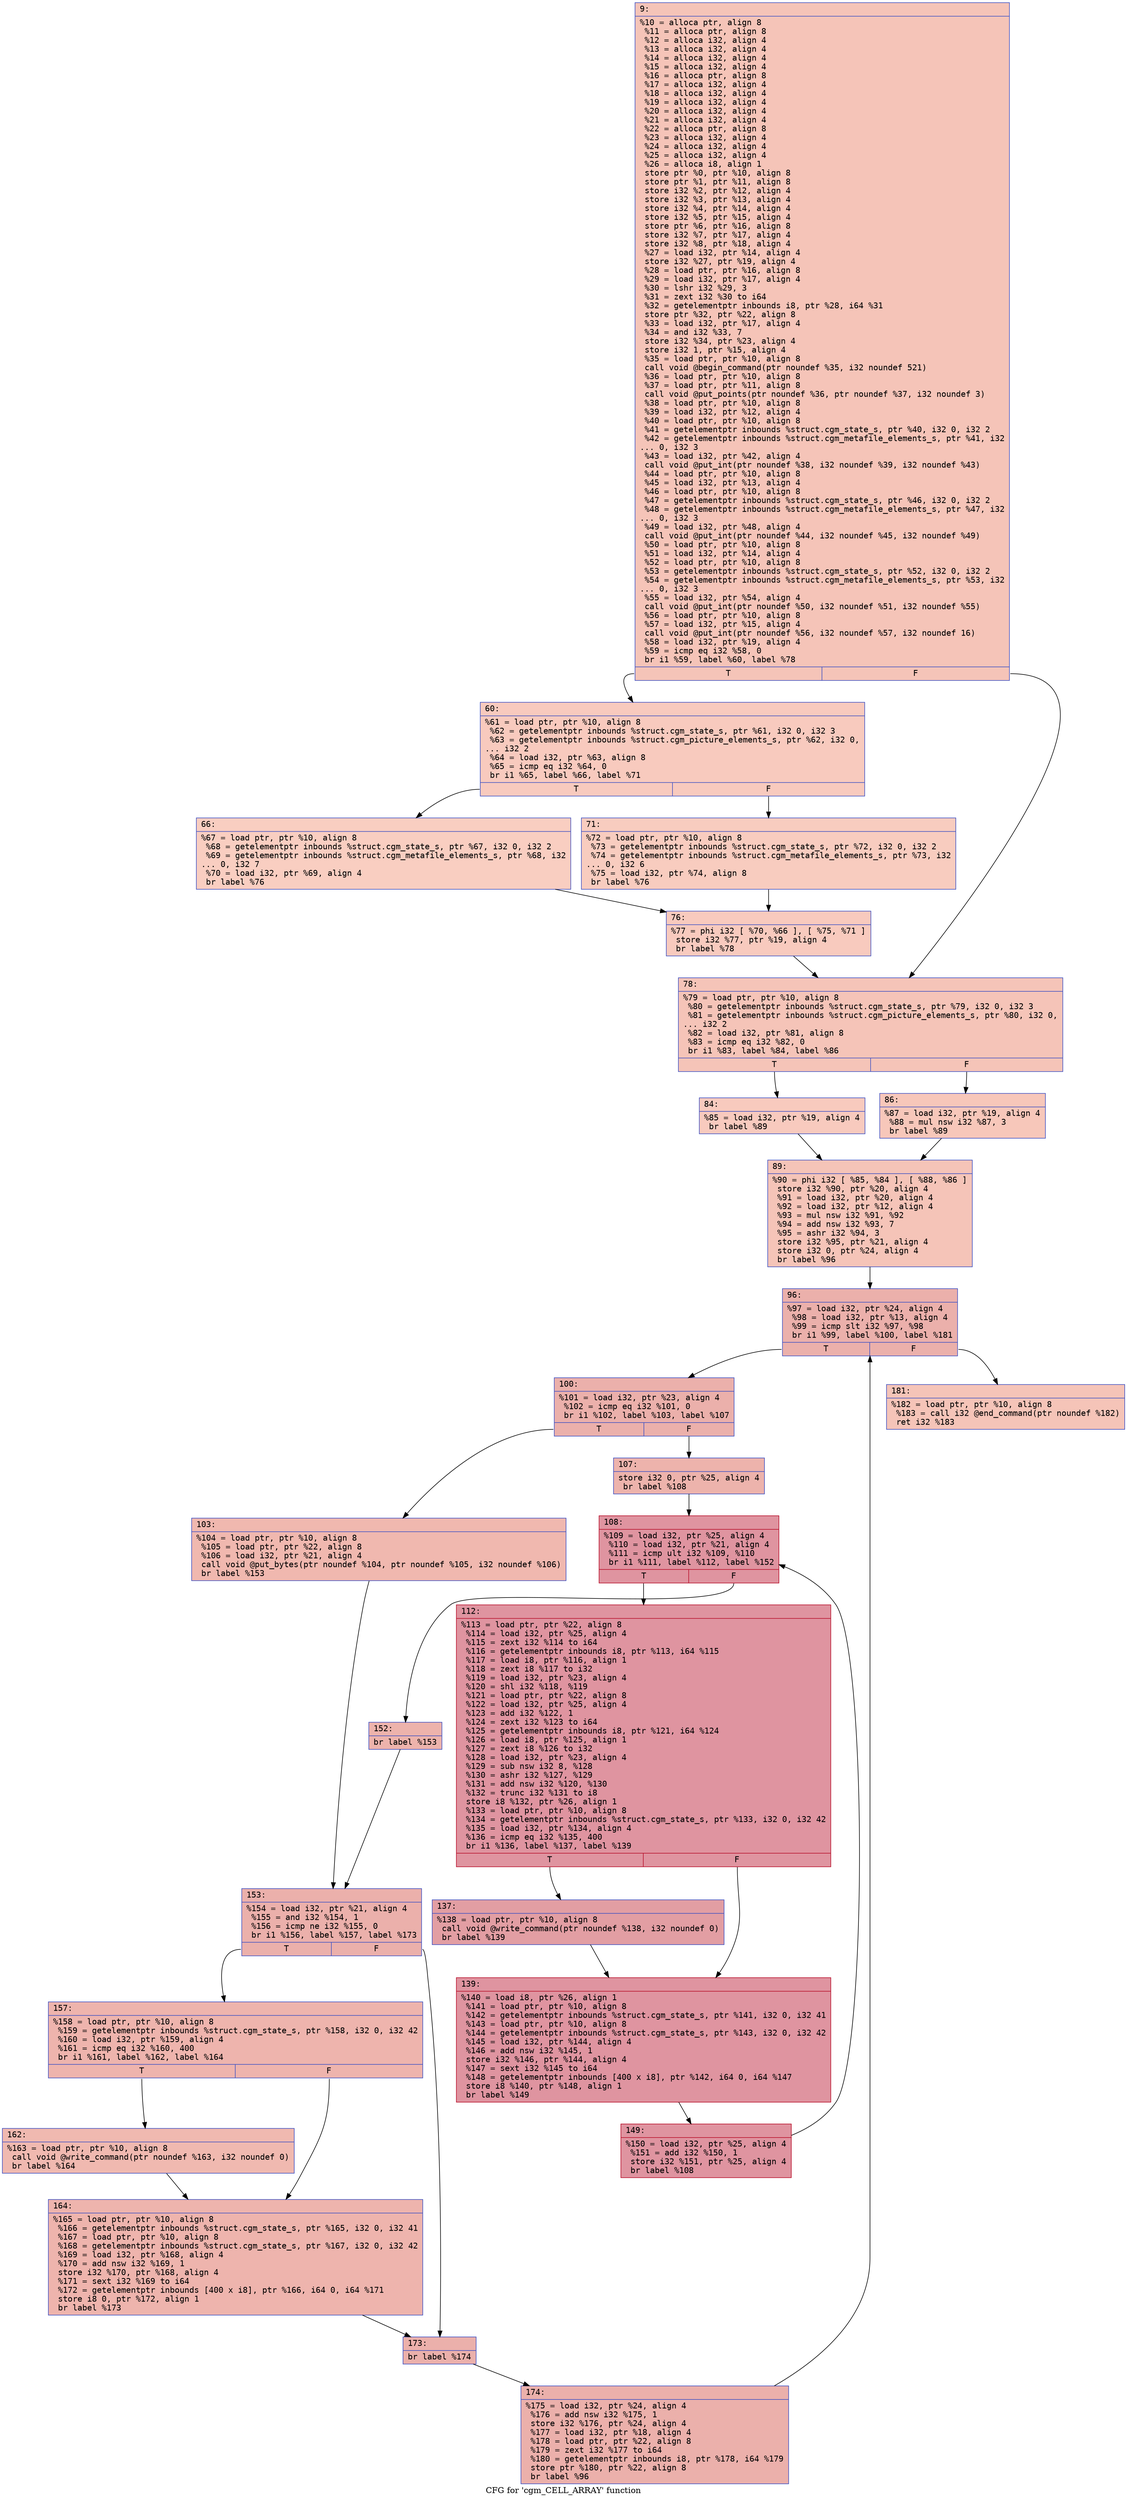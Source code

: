 digraph "CFG for 'cgm_CELL_ARRAY' function" {
	label="CFG for 'cgm_CELL_ARRAY' function";

	Node0x6000024c0000 [shape=record,color="#3d50c3ff", style=filled, fillcolor="#e97a5f70" fontname="Courier",label="{9:\l|  %10 = alloca ptr, align 8\l  %11 = alloca ptr, align 8\l  %12 = alloca i32, align 4\l  %13 = alloca i32, align 4\l  %14 = alloca i32, align 4\l  %15 = alloca i32, align 4\l  %16 = alloca ptr, align 8\l  %17 = alloca i32, align 4\l  %18 = alloca i32, align 4\l  %19 = alloca i32, align 4\l  %20 = alloca i32, align 4\l  %21 = alloca i32, align 4\l  %22 = alloca ptr, align 8\l  %23 = alloca i32, align 4\l  %24 = alloca i32, align 4\l  %25 = alloca i32, align 4\l  %26 = alloca i8, align 1\l  store ptr %0, ptr %10, align 8\l  store ptr %1, ptr %11, align 8\l  store i32 %2, ptr %12, align 4\l  store i32 %3, ptr %13, align 4\l  store i32 %4, ptr %14, align 4\l  store i32 %5, ptr %15, align 4\l  store ptr %6, ptr %16, align 8\l  store i32 %7, ptr %17, align 4\l  store i32 %8, ptr %18, align 4\l  %27 = load i32, ptr %14, align 4\l  store i32 %27, ptr %19, align 4\l  %28 = load ptr, ptr %16, align 8\l  %29 = load i32, ptr %17, align 4\l  %30 = lshr i32 %29, 3\l  %31 = zext i32 %30 to i64\l  %32 = getelementptr inbounds i8, ptr %28, i64 %31\l  store ptr %32, ptr %22, align 8\l  %33 = load i32, ptr %17, align 4\l  %34 = and i32 %33, 7\l  store i32 %34, ptr %23, align 4\l  store i32 1, ptr %15, align 4\l  %35 = load ptr, ptr %10, align 8\l  call void @begin_command(ptr noundef %35, i32 noundef 521)\l  %36 = load ptr, ptr %10, align 8\l  %37 = load ptr, ptr %11, align 8\l  call void @put_points(ptr noundef %36, ptr noundef %37, i32 noundef 3)\l  %38 = load ptr, ptr %10, align 8\l  %39 = load i32, ptr %12, align 4\l  %40 = load ptr, ptr %10, align 8\l  %41 = getelementptr inbounds %struct.cgm_state_s, ptr %40, i32 0, i32 2\l  %42 = getelementptr inbounds %struct.cgm_metafile_elements_s, ptr %41, i32\l... 0, i32 3\l  %43 = load i32, ptr %42, align 4\l  call void @put_int(ptr noundef %38, i32 noundef %39, i32 noundef %43)\l  %44 = load ptr, ptr %10, align 8\l  %45 = load i32, ptr %13, align 4\l  %46 = load ptr, ptr %10, align 8\l  %47 = getelementptr inbounds %struct.cgm_state_s, ptr %46, i32 0, i32 2\l  %48 = getelementptr inbounds %struct.cgm_metafile_elements_s, ptr %47, i32\l... 0, i32 3\l  %49 = load i32, ptr %48, align 4\l  call void @put_int(ptr noundef %44, i32 noundef %45, i32 noundef %49)\l  %50 = load ptr, ptr %10, align 8\l  %51 = load i32, ptr %14, align 4\l  %52 = load ptr, ptr %10, align 8\l  %53 = getelementptr inbounds %struct.cgm_state_s, ptr %52, i32 0, i32 2\l  %54 = getelementptr inbounds %struct.cgm_metafile_elements_s, ptr %53, i32\l... 0, i32 3\l  %55 = load i32, ptr %54, align 4\l  call void @put_int(ptr noundef %50, i32 noundef %51, i32 noundef %55)\l  %56 = load ptr, ptr %10, align 8\l  %57 = load i32, ptr %15, align 4\l  call void @put_int(ptr noundef %56, i32 noundef %57, i32 noundef 16)\l  %58 = load i32, ptr %19, align 4\l  %59 = icmp eq i32 %58, 0\l  br i1 %59, label %60, label %78\l|{<s0>T|<s1>F}}"];
	Node0x6000024c0000:s0 -> Node0x6000024c0050[tooltip="9 -> 60\nProbability 37.50%" ];
	Node0x6000024c0000:s1 -> Node0x6000024c0190[tooltip="9 -> 78\nProbability 62.50%" ];
	Node0x6000024c0050 [shape=record,color="#3d50c3ff", style=filled, fillcolor="#ef886b70" fontname="Courier",label="{60:\l|  %61 = load ptr, ptr %10, align 8\l  %62 = getelementptr inbounds %struct.cgm_state_s, ptr %61, i32 0, i32 3\l  %63 = getelementptr inbounds %struct.cgm_picture_elements_s, ptr %62, i32 0,\l... i32 2\l  %64 = load i32, ptr %63, align 8\l  %65 = icmp eq i32 %64, 0\l  br i1 %65, label %66, label %71\l|{<s0>T|<s1>F}}"];
	Node0x6000024c0050:s0 -> Node0x6000024c00a0[tooltip="60 -> 66\nProbability 37.50%" ];
	Node0x6000024c0050:s1 -> Node0x6000024c00f0[tooltip="60 -> 71\nProbability 62.50%" ];
	Node0x6000024c00a0 [shape=record,color="#3d50c3ff", style=filled, fillcolor="#f2907270" fontname="Courier",label="{66:\l|  %67 = load ptr, ptr %10, align 8\l  %68 = getelementptr inbounds %struct.cgm_state_s, ptr %67, i32 0, i32 2\l  %69 = getelementptr inbounds %struct.cgm_metafile_elements_s, ptr %68, i32\l... 0, i32 7\l  %70 = load i32, ptr %69, align 4\l  br label %76\l}"];
	Node0x6000024c00a0 -> Node0x6000024c0140[tooltip="66 -> 76\nProbability 100.00%" ];
	Node0x6000024c00f0 [shape=record,color="#3d50c3ff", style=filled, fillcolor="#f08b6e70" fontname="Courier",label="{71:\l|  %72 = load ptr, ptr %10, align 8\l  %73 = getelementptr inbounds %struct.cgm_state_s, ptr %72, i32 0, i32 2\l  %74 = getelementptr inbounds %struct.cgm_metafile_elements_s, ptr %73, i32\l... 0, i32 6\l  %75 = load i32, ptr %74, align 8\l  br label %76\l}"];
	Node0x6000024c00f0 -> Node0x6000024c0140[tooltip="71 -> 76\nProbability 100.00%" ];
	Node0x6000024c0140 [shape=record,color="#3d50c3ff", style=filled, fillcolor="#ef886b70" fontname="Courier",label="{76:\l|  %77 = phi i32 [ %70, %66 ], [ %75, %71 ]\l  store i32 %77, ptr %19, align 4\l  br label %78\l}"];
	Node0x6000024c0140 -> Node0x6000024c0190[tooltip="76 -> 78\nProbability 100.00%" ];
	Node0x6000024c0190 [shape=record,color="#3d50c3ff", style=filled, fillcolor="#e97a5f70" fontname="Courier",label="{78:\l|  %79 = load ptr, ptr %10, align 8\l  %80 = getelementptr inbounds %struct.cgm_state_s, ptr %79, i32 0, i32 3\l  %81 = getelementptr inbounds %struct.cgm_picture_elements_s, ptr %80, i32 0,\l... i32 2\l  %82 = load i32, ptr %81, align 8\l  %83 = icmp eq i32 %82, 0\l  br i1 %83, label %84, label %86\l|{<s0>T|<s1>F}}"];
	Node0x6000024c0190:s0 -> Node0x6000024c01e0[tooltip="78 -> 84\nProbability 37.50%" ];
	Node0x6000024c0190:s1 -> Node0x6000024c0230[tooltip="78 -> 86\nProbability 62.50%" ];
	Node0x6000024c01e0 [shape=record,color="#3d50c3ff", style=filled, fillcolor="#ef886b70" fontname="Courier",label="{84:\l|  %85 = load i32, ptr %19, align 4\l  br label %89\l}"];
	Node0x6000024c01e0 -> Node0x6000024c0280[tooltip="84 -> 89\nProbability 100.00%" ];
	Node0x6000024c0230 [shape=record,color="#3d50c3ff", style=filled, fillcolor="#ec7f6370" fontname="Courier",label="{86:\l|  %87 = load i32, ptr %19, align 4\l  %88 = mul nsw i32 %87, 3\l  br label %89\l}"];
	Node0x6000024c0230 -> Node0x6000024c0280[tooltip="86 -> 89\nProbability 100.00%" ];
	Node0x6000024c0280 [shape=record,color="#3d50c3ff", style=filled, fillcolor="#e97a5f70" fontname="Courier",label="{89:\l|  %90 = phi i32 [ %85, %84 ], [ %88, %86 ]\l  store i32 %90, ptr %20, align 4\l  %91 = load i32, ptr %20, align 4\l  %92 = load i32, ptr %12, align 4\l  %93 = mul nsw i32 %91, %92\l  %94 = add nsw i32 %93, 7\l  %95 = ashr i32 %94, 3\l  store i32 %95, ptr %21, align 4\l  store i32 0, ptr %24, align 4\l  br label %96\l}"];
	Node0x6000024c0280 -> Node0x6000024c02d0[tooltip="89 -> 96\nProbability 100.00%" ];
	Node0x6000024c02d0 [shape=record,color="#3d50c3ff", style=filled, fillcolor="#d24b4070" fontname="Courier",label="{96:\l|  %97 = load i32, ptr %24, align 4\l  %98 = load i32, ptr %13, align 4\l  %99 = icmp slt i32 %97, %98\l  br i1 %99, label %100, label %181\l|{<s0>T|<s1>F}}"];
	Node0x6000024c02d0:s0 -> Node0x6000024c0320[tooltip="96 -> 100\nProbability 96.88%" ];
	Node0x6000024c02d0:s1 -> Node0x6000024c07d0[tooltip="96 -> 181\nProbability 3.12%" ];
	Node0x6000024c0320 [shape=record,color="#3d50c3ff", style=filled, fillcolor="#d24b4070" fontname="Courier",label="{100:\l|  %101 = load i32, ptr %23, align 4\l  %102 = icmp eq i32 %101, 0\l  br i1 %102, label %103, label %107\l|{<s0>T|<s1>F}}"];
	Node0x6000024c0320:s0 -> Node0x6000024c0370[tooltip="100 -> 103\nProbability 37.50%" ];
	Node0x6000024c0320:s1 -> Node0x6000024c03c0[tooltip="100 -> 107\nProbability 62.50%" ];
	Node0x6000024c0370 [shape=record,color="#3d50c3ff", style=filled, fillcolor="#dc5d4a70" fontname="Courier",label="{103:\l|  %104 = load ptr, ptr %10, align 8\l  %105 = load ptr, ptr %22, align 8\l  %106 = load i32, ptr %21, align 4\l  call void @put_bytes(ptr noundef %104, ptr noundef %105, i32 noundef %106)\l  br label %153\l}"];
	Node0x6000024c0370 -> Node0x6000024c05f0[tooltip="103 -> 153\nProbability 100.00%" ];
	Node0x6000024c03c0 [shape=record,color="#3d50c3ff", style=filled, fillcolor="#d6524470" fontname="Courier",label="{107:\l|  store i32 0, ptr %25, align 4\l  br label %108\l}"];
	Node0x6000024c03c0 -> Node0x6000024c0410[tooltip="107 -> 108\nProbability 100.00%" ];
	Node0x6000024c0410 [shape=record,color="#b70d28ff", style=filled, fillcolor="#b70d2870" fontname="Courier",label="{108:\l|  %109 = load i32, ptr %25, align 4\l  %110 = load i32, ptr %21, align 4\l  %111 = icmp ult i32 %109, %110\l  br i1 %111, label %112, label %152\l|{<s0>T|<s1>F}}"];
	Node0x6000024c0410:s0 -> Node0x6000024c0460[tooltip="108 -> 112\nProbability 96.88%" ];
	Node0x6000024c0410:s1 -> Node0x6000024c05a0[tooltip="108 -> 152\nProbability 3.12%" ];
	Node0x6000024c0460 [shape=record,color="#b70d28ff", style=filled, fillcolor="#b70d2870" fontname="Courier",label="{112:\l|  %113 = load ptr, ptr %22, align 8\l  %114 = load i32, ptr %25, align 4\l  %115 = zext i32 %114 to i64\l  %116 = getelementptr inbounds i8, ptr %113, i64 %115\l  %117 = load i8, ptr %116, align 1\l  %118 = zext i8 %117 to i32\l  %119 = load i32, ptr %23, align 4\l  %120 = shl i32 %118, %119\l  %121 = load ptr, ptr %22, align 8\l  %122 = load i32, ptr %25, align 4\l  %123 = add i32 %122, 1\l  %124 = zext i32 %123 to i64\l  %125 = getelementptr inbounds i8, ptr %121, i64 %124\l  %126 = load i8, ptr %125, align 1\l  %127 = zext i8 %126 to i32\l  %128 = load i32, ptr %23, align 4\l  %129 = sub nsw i32 8, %128\l  %130 = ashr i32 %127, %129\l  %131 = add nsw i32 %120, %130\l  %132 = trunc i32 %131 to i8\l  store i8 %132, ptr %26, align 1\l  %133 = load ptr, ptr %10, align 8\l  %134 = getelementptr inbounds %struct.cgm_state_s, ptr %133, i32 0, i32 42\l  %135 = load i32, ptr %134, align 4\l  %136 = icmp eq i32 %135, 400\l  br i1 %136, label %137, label %139\l|{<s0>T|<s1>F}}"];
	Node0x6000024c0460:s0 -> Node0x6000024c04b0[tooltip="112 -> 137\nProbability 50.00%" ];
	Node0x6000024c0460:s1 -> Node0x6000024c0500[tooltip="112 -> 139\nProbability 50.00%" ];
	Node0x6000024c04b0 [shape=record,color="#3d50c3ff", style=filled, fillcolor="#be242e70" fontname="Courier",label="{137:\l|  %138 = load ptr, ptr %10, align 8\l  call void @write_command(ptr noundef %138, i32 noundef 0)\l  br label %139\l}"];
	Node0x6000024c04b0 -> Node0x6000024c0500[tooltip="137 -> 139\nProbability 100.00%" ];
	Node0x6000024c0500 [shape=record,color="#b70d28ff", style=filled, fillcolor="#b70d2870" fontname="Courier",label="{139:\l|  %140 = load i8, ptr %26, align 1\l  %141 = load ptr, ptr %10, align 8\l  %142 = getelementptr inbounds %struct.cgm_state_s, ptr %141, i32 0, i32 41\l  %143 = load ptr, ptr %10, align 8\l  %144 = getelementptr inbounds %struct.cgm_state_s, ptr %143, i32 0, i32 42\l  %145 = load i32, ptr %144, align 4\l  %146 = add nsw i32 %145, 1\l  store i32 %146, ptr %144, align 4\l  %147 = sext i32 %145 to i64\l  %148 = getelementptr inbounds [400 x i8], ptr %142, i64 0, i64 %147\l  store i8 %140, ptr %148, align 1\l  br label %149\l}"];
	Node0x6000024c0500 -> Node0x6000024c0550[tooltip="139 -> 149\nProbability 100.00%" ];
	Node0x6000024c0550 [shape=record,color="#b70d28ff", style=filled, fillcolor="#b70d2870" fontname="Courier",label="{149:\l|  %150 = load i32, ptr %25, align 4\l  %151 = add i32 %150, 1\l  store i32 %151, ptr %25, align 4\l  br label %108\l}"];
	Node0x6000024c0550 -> Node0x6000024c0410[tooltip="149 -> 108\nProbability 100.00%" ];
	Node0x6000024c05a0 [shape=record,color="#3d50c3ff", style=filled, fillcolor="#d6524470" fontname="Courier",label="{152:\l|  br label %153\l}"];
	Node0x6000024c05a0 -> Node0x6000024c05f0[tooltip="152 -> 153\nProbability 100.00%" ];
	Node0x6000024c05f0 [shape=record,color="#3d50c3ff", style=filled, fillcolor="#d24b4070" fontname="Courier",label="{153:\l|  %154 = load i32, ptr %21, align 4\l  %155 = and i32 %154, 1\l  %156 = icmp ne i32 %155, 0\l  br i1 %156, label %157, label %173\l|{<s0>T|<s1>F}}"];
	Node0x6000024c05f0:s0 -> Node0x6000024c0640[tooltip="153 -> 157\nProbability 50.00%" ];
	Node0x6000024c05f0:s1 -> Node0x6000024c0730[tooltip="153 -> 173\nProbability 50.00%" ];
	Node0x6000024c0640 [shape=record,color="#3d50c3ff", style=filled, fillcolor="#d8564670" fontname="Courier",label="{157:\l|  %158 = load ptr, ptr %10, align 8\l  %159 = getelementptr inbounds %struct.cgm_state_s, ptr %158, i32 0, i32 42\l  %160 = load i32, ptr %159, align 4\l  %161 = icmp eq i32 %160, 400\l  br i1 %161, label %162, label %164\l|{<s0>T|<s1>F}}"];
	Node0x6000024c0640:s0 -> Node0x6000024c0690[tooltip="157 -> 162\nProbability 50.00%" ];
	Node0x6000024c0640:s1 -> Node0x6000024c06e0[tooltip="157 -> 164\nProbability 50.00%" ];
	Node0x6000024c0690 [shape=record,color="#3d50c3ff", style=filled, fillcolor="#de614d70" fontname="Courier",label="{162:\l|  %163 = load ptr, ptr %10, align 8\l  call void @write_command(ptr noundef %163, i32 noundef 0)\l  br label %164\l}"];
	Node0x6000024c0690 -> Node0x6000024c06e0[tooltip="162 -> 164\nProbability 100.00%" ];
	Node0x6000024c06e0 [shape=record,color="#3d50c3ff", style=filled, fillcolor="#d8564670" fontname="Courier",label="{164:\l|  %165 = load ptr, ptr %10, align 8\l  %166 = getelementptr inbounds %struct.cgm_state_s, ptr %165, i32 0, i32 41\l  %167 = load ptr, ptr %10, align 8\l  %168 = getelementptr inbounds %struct.cgm_state_s, ptr %167, i32 0, i32 42\l  %169 = load i32, ptr %168, align 4\l  %170 = add nsw i32 %169, 1\l  store i32 %170, ptr %168, align 4\l  %171 = sext i32 %169 to i64\l  %172 = getelementptr inbounds [400 x i8], ptr %166, i64 0, i64 %171\l  store i8 0, ptr %172, align 1\l  br label %173\l}"];
	Node0x6000024c06e0 -> Node0x6000024c0730[tooltip="164 -> 173\nProbability 100.00%" ];
	Node0x6000024c0730 [shape=record,color="#3d50c3ff", style=filled, fillcolor="#d24b4070" fontname="Courier",label="{173:\l|  br label %174\l}"];
	Node0x6000024c0730 -> Node0x6000024c0780[tooltip="173 -> 174\nProbability 100.00%" ];
	Node0x6000024c0780 [shape=record,color="#3d50c3ff", style=filled, fillcolor="#d24b4070" fontname="Courier",label="{174:\l|  %175 = load i32, ptr %24, align 4\l  %176 = add nsw i32 %175, 1\l  store i32 %176, ptr %24, align 4\l  %177 = load i32, ptr %18, align 4\l  %178 = load ptr, ptr %22, align 8\l  %179 = zext i32 %177 to i64\l  %180 = getelementptr inbounds i8, ptr %178, i64 %179\l  store ptr %180, ptr %22, align 8\l  br label %96\l}"];
	Node0x6000024c0780 -> Node0x6000024c02d0[tooltip="174 -> 96\nProbability 100.00%" ];
	Node0x6000024c07d0 [shape=record,color="#3d50c3ff", style=filled, fillcolor="#e97a5f70" fontname="Courier",label="{181:\l|  %182 = load ptr, ptr %10, align 8\l  %183 = call i32 @end_command(ptr noundef %182)\l  ret i32 %183\l}"];
}
